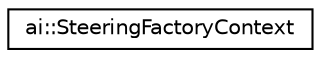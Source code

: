 digraph "Graphical Class Hierarchy"
{
  edge [fontname="Helvetica",fontsize="10",labelfontname="Helvetica",labelfontsize="10"];
  node [fontname="Helvetica",fontsize="10",shape=record];
  rankdir="LR";
  Node1 [label="ai::SteeringFactoryContext",height=0.2,width=0.4,color="black", fillcolor="white", style="filled",URL="$structai_1_1SteeringFactoryContext.html"];
}
